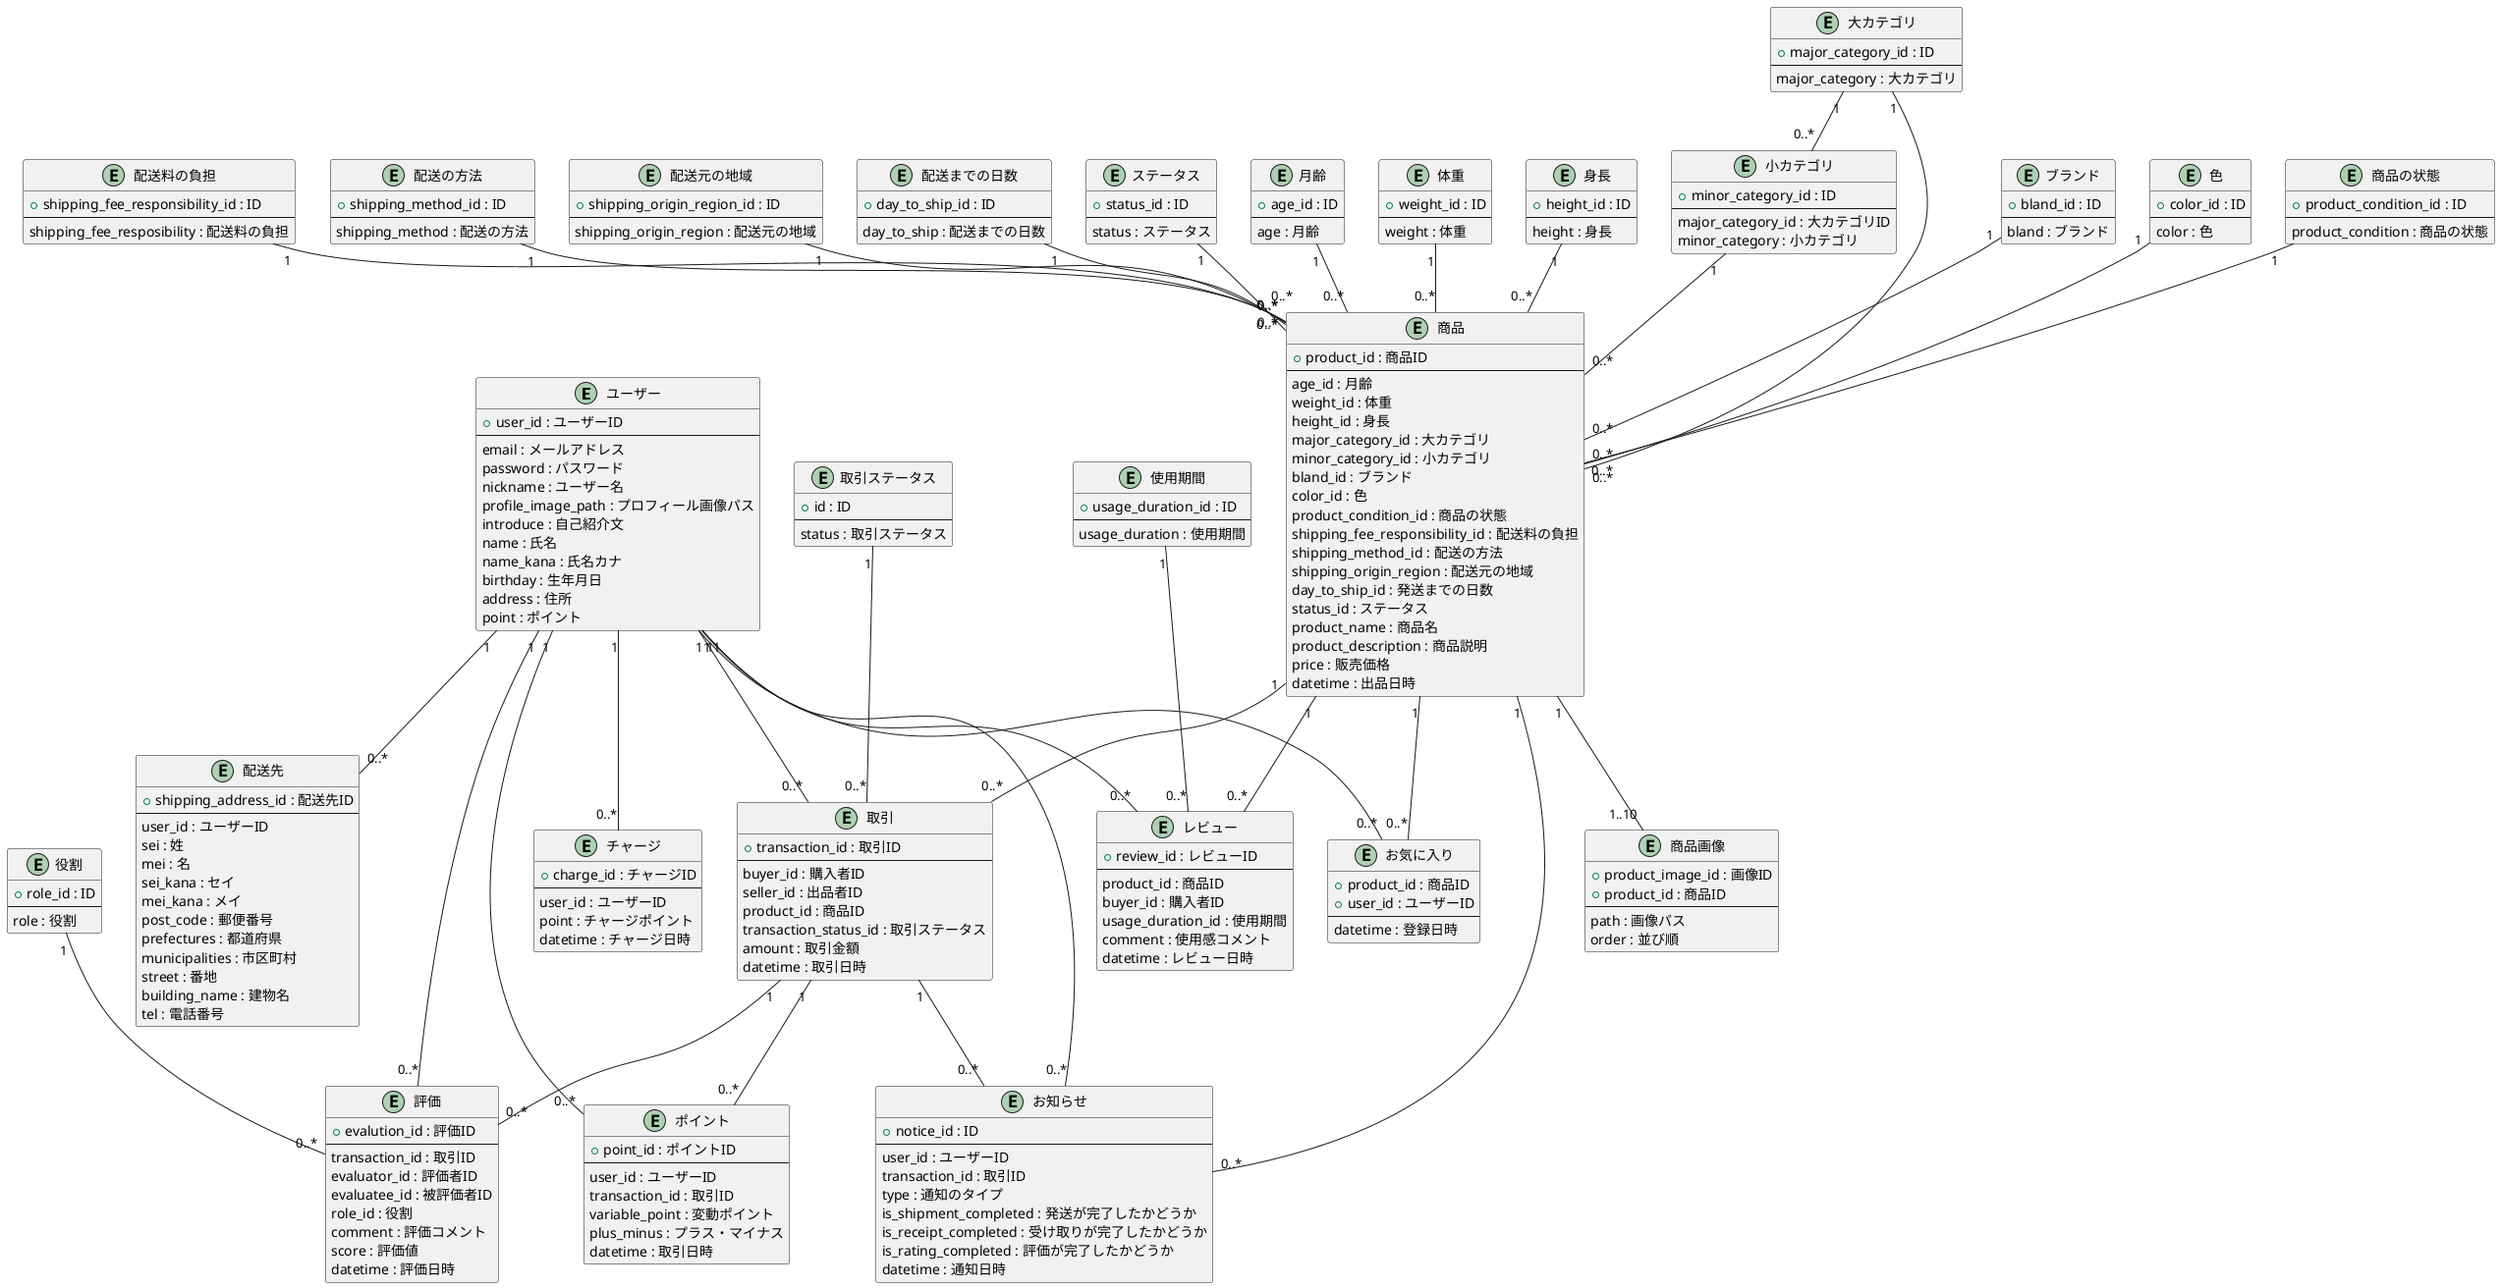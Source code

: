 @startuml

entity "ユーザー" as user {
  + user_id : ユーザーID
  --
  email : メールアドレス
  password : パスワード
  nickname : ユーザー名
  profile_image_path : プロフィール画像パス
  introduce : 自己紹介文
  name : 氏名
  name_kana : 氏名カナ
  birthday : 生年月日
  address : 住所
  point : ポイント
}

entity "配送先" as shipping_address {
  + shipping_address_id : 配送先ID
  --
  user_id : ユーザーID
  sei : 姓
  mei : 名
  sei_kana : セイ
  mei_kana : メイ
  post_code : 郵便番号
  prefectures : 都道府県
  municipalities : 市区町村
  street : 番地
  building_name : 建物名
  tel : 電話番号
}

entity "取引" as transaction {
  + transaction_id : 取引ID
  --
  buyer_id : 購入者ID
  seller_id : 出品者ID
  product_id : 商品ID
  transaction_status_id : 取引ステータス
  amount : 取引金額
  datetime : 取引日時
}

entity "ポイント" as point {
  + point_id : ポイントID
  --
  user_id : ユーザーID
  transaction_id : 取引ID
  variable_point : 変動ポイント
  plus_minus : プラス・マイナス
  datetime : 取引日時
}

entity "お気に入り" as favorite {
  + product_id : 商品ID
  + user_id : ユーザーID
  --
  datetime : 登録日時
}

entity "取引ステータス" as transaction_status {
  + id : ID
  --
  status : 取引ステータス
}

entity "チャージ" as charge {
  + charge_id : チャージID
  --
  user_id : ユーザーID
  point : チャージポイント
  datetime : チャージ日時
}

entity "レビュー" as review {
  + review_id : レビューID
  --
  product_id : 商品ID
  buyer_id : 購入者ID
  usage_duration_id : 使用期間
  comment : 使用感コメント
  datetime : レビュー日時
}

entity "商品" as product {
  + product_id : 商品ID
  --
  age_id : 月齢
  weight_id : 体重
  height_id : 身長
  major_category_id : 大カテゴリ
  minor_category_id : 小カテゴリ
  bland_id : ブランド
  color_id : 色
  product_condition_id : 商品の状態
  shipping_fee_responsibility_id : 配送料の負担
  shipping_method_id : 配送の方法
  shipping_origin_region : 配送元の地域
  day_to_ship_id : 発送までの日数
  status_id : ステータス
  product_name : 商品名
  product_description : 商品説明
  price : 販売価格
  datetime : 出品日時
}

entity "商品画像" as product_image {
  + product_image_id : 画像ID
  + product_id : 商品ID
  --
  path : 画像パス
  order : 並び順
}

entity "評価" as evaluation {
  + evalution_id : 評価ID
  --
  transaction_id : 取引ID
  evaluator_id : 評価者ID
  evaluatee_id : 被評価者ID
  role_id : 役割
  comment : 評価コメント
  score : 評価値
  datetime : 評価日時
}

entity "お知らせ" as notice {
  + notice_id : ID
  --
  user_id : ユーザーID
  transaction_id : 取引ID
  type : 通知のタイプ
  is_shipment_completed : 発送が完了したかどうか
  is_receipt_completed : 受け取りが完了したかどうか
  is_rating_completed : 評価が完了したかどうか
  datetime : 通知日時
}

entity "配送料の負担" as shipping_fee_responsibility {
  + shipping_fee_responsibility_id : ID
  --
  shipping_fee_resposibility : 配送料の負担
}

entity "配送の方法" as shipping_method {
  + shipping_method_id : ID
  --
  shipping_method : 配送の方法
}

entity "配送元の地域" as shipping_origin_region {
  + shipping_origin_region_id : ID
  --
  shipping_origin_region : 配送元の地域
}

entity "配送までの日数" as day_to_ship {
  + day_to_ship_id : ID
  --
  day_to_ship : 配送までの日数
}

entity "ステータス" as status {
  + status_id : ID
  --
  status : ステータス
}

entity "役割" as role {
  + role_id : ID
  --
  role : 役割
}

entity "月齢" as age {
  + age_id : ID
  --
  age : 月齢
}

entity "体重" as weight {
  + weight_id : ID
  --
  weight : 体重
}

entity "身長" as height {
  + height_id : ID
  --
  height : 身長
}

entity "大カテゴリ" as major_category {
  + major_category_id : ID
  --
  major_category : 大カテゴリ
}

entity "小カテゴリ" as minor_category {
  + minor_category_id : ID
  --
  major_category_id : 大カテゴリID
  minor_category : 小カテゴリ
}

entity "ブランド" as bland {
  + bland_id : ID
  --
  bland : ブランド
}

entity "色" as color {
  + color_id : ID
  --
  color : 色
}

entity "商品の状態" as product_condition {
  + product_condition_id : ID
  --
  product_condition : 商品の状態
}

entity "使用期間" as usage_duration {
  + usage_duration_id : ID
  --
  usage_duration : 使用期間
}

user "1" -- "0..*" shipping_address
user "1" -- "0..*" transaction
product "1" -- "0..*" transaction
product "1" -- "1..10" product_image
transaction_status "1" -- "0..*" transaction
user "1" -- "0..*" point
transaction "1" -- "0..*" point
product "1" -- "0..*" favorite
user "1" -- "0..*" favorite
user "1" -- "0..*" charge
product "1" -- "0..*" review
user "1" -- "0..*" review
age "1" -- "0..*" product
weight "1" -- "0..*" product
height "1" -- "0..*" product
major_category "1" -- "0..*" product
minor_category "1" -- "0..*" product
bland "1" -- "0..*" product
color "1" -- "0..*" product
product_condition "1" -- "0..*" product
shipping_fee_responsibility "1" -- "0..*" product
shipping_method "1" -- "0..*" product
shipping_origin_region "1" -- "0..*" product
day_to_ship "1" -- "0..*" product
status "1" -- "0..*" product
transaction "1" -- "0..*" evaluation
user "1" -- "0..*" evaluation
role "1" -- "0..*" evaluation
major_category "1" -- "0..*" minor_category
usage_duration "1" -- "0..*" review
user "1" -- "0..*" notice
transaction "1" -- "0..*" notice
product "1" -- "0..*" notice
@enduml
